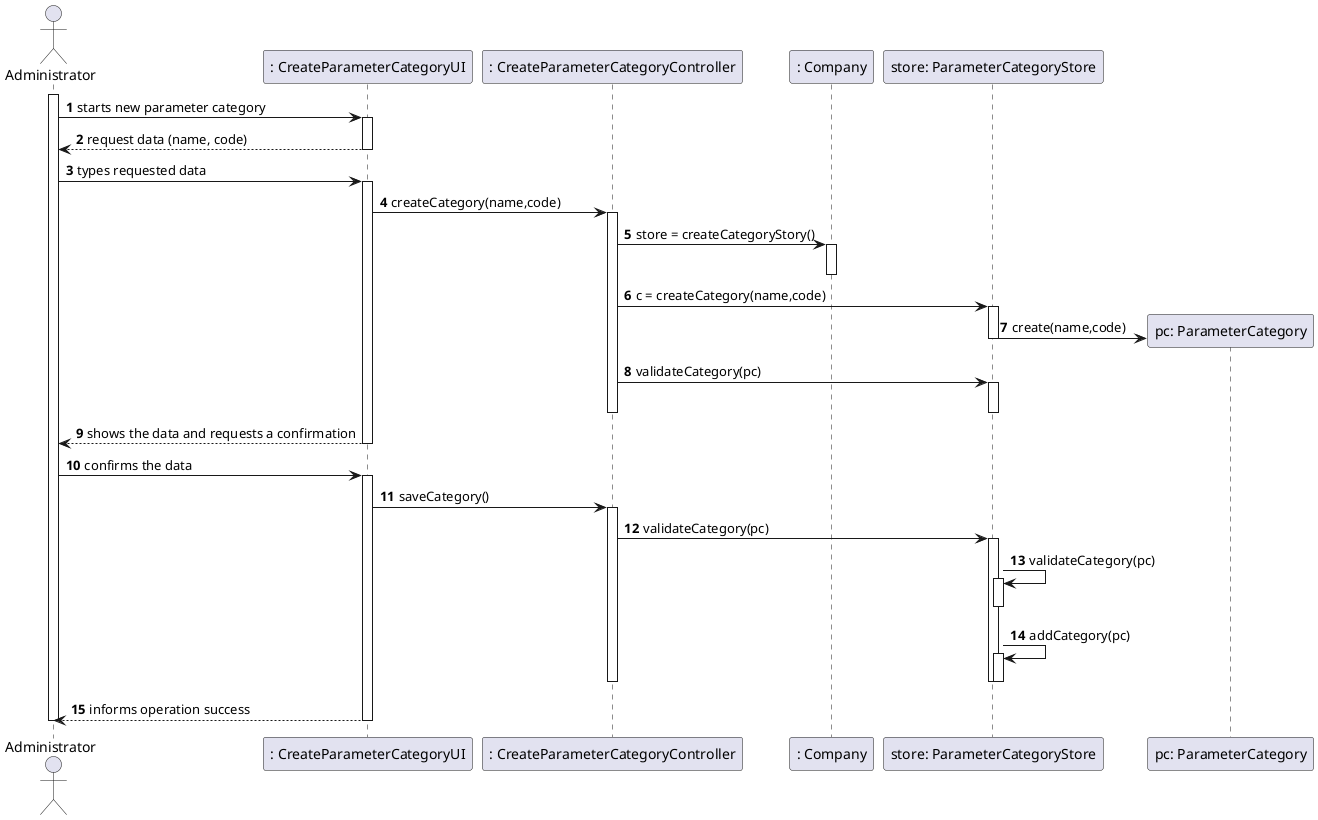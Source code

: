 @startuml
autonumber
'hide footbox
actor "Administrator" as Adm

participant ": CreateParameterCategoryUI" as UI
participant ": CreateParameterCategoryController" as CTRL
participant ": Company" as Comp
participant "store: ParameterCategoryStore" as str
participant "pc: ParameterCategory" as Cat

activate Adm
Adm-> UI: starts new parameter category
activate UI
UI --> Adm : request data (name, code)
deactivate UI
Adm -> UI: types requested data
activate UI

UI -> CTRL : createCategory(name,code)
activate CTRL
CTRL -> Comp : store = createCategoryStory()
activate Comp
deactivate Comp
CTRL -> str : c = createCategory(name,code)
activate str
str -> Cat** : create(name,code)
deactivate str

CTRL -> str : validateCategory(pc)
activate str
deactivate str
deactivate CTRL

UI --> Adm : shows the data and requests a confirmation
deactivate UI
Adm -> UI: confirms the data
activate UI

UI -> CTRL: saveCategory()
activate CTRL
CTRL -> str: validateCategory(pc)
activate str
str -> str : validateCategory(pc)
activate str
deactivate str
str ->str : addCategory(pc)
activate str
deactivate str
deactivate str
deactivate CTRL
UI --> Adm : informs operation success
deactivate UI
deactivate Adm
@enduml